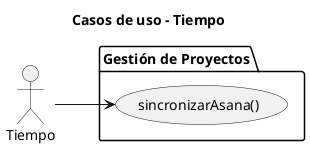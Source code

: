 @startuml
title Casos de uso – Tiempo
left to right direction

actor "Tiempo" as Tiempo


  package "Gestión de Proyectos" {
    usecase "sincronizarAsana()"

}
Tiempo --> "sincronizarAsana()"

@enduml
